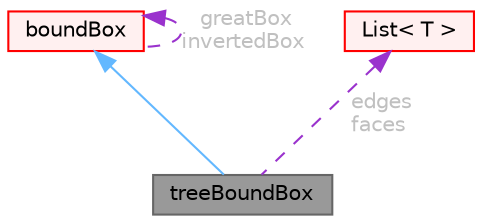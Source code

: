 digraph "treeBoundBox"
{
 // LATEX_PDF_SIZE
  bgcolor="transparent";
  edge [fontname=Helvetica,fontsize=10,labelfontname=Helvetica,labelfontsize=10];
  node [fontname=Helvetica,fontsize=10,shape=box,height=0.2,width=0.4];
  Node1 [id="Node000001",label="treeBoundBox",height=0.2,width=0.4,color="gray40", fillcolor="grey60", style="filled", fontcolor="black",tooltip="Standard boundBox with extra functionality for use in octree."];
  Node2 -> Node1 [id="edge1_Node000001_Node000002",dir="back",color="steelblue1",style="solid",tooltip=" "];
  Node2 [id="Node000002",label="boundBox",height=0.2,width=0.4,color="red", fillcolor="#FFF0F0", style="filled",URL="$classFoam_1_1boundBox.html",tooltip="A bounding box defined in terms of min/max extrema points."];
  Node2 -> Node2 [id="edge2_Node000002_Node000002",dir="back",color="darkorchid3",style="dashed",tooltip=" ",label=" greatBox\ninvertedBox",fontcolor="grey" ];
  Node5 -> Node1 [id="edge3_Node000001_Node000005",dir="back",color="darkorchid3",style="dashed",tooltip=" ",label=" edges\nfaces",fontcolor="grey" ];
  Node5 [id="Node000005",label="List\< T \>",height=0.2,width=0.4,color="red", fillcolor="#FFF0F0", style="filled",URL="$classFoam_1_1List.html",tooltip="A 1D array of objects of type <T>, where the size of the vector is known and used for subscript bound..."];
}
